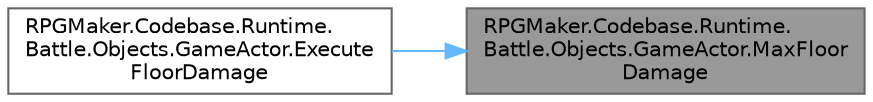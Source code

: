 digraph "RPGMaker.Codebase.Runtime.Battle.Objects.GameActor.MaxFloorDamage"
{
 // LATEX_PDF_SIZE
  bgcolor="transparent";
  edge [fontname=Helvetica,fontsize=10,labelfontname=Helvetica,labelfontsize=10];
  node [fontname=Helvetica,fontsize=10,shape=box,height=0.2,width=0.4];
  rankdir="RL";
  Node1 [id="Node000001",label="RPGMaker.Codebase.Runtime.\lBattle.Objects.GameActor.MaxFloor\lDamage",height=0.2,width=0.4,color="gray40", fillcolor="grey60", style="filled", fontcolor="black",tooltip="😁 床ダメージで戦闘不能になるか"];
  Node1 -> Node2 [id="edge1_Node000001_Node000002",dir="back",color="steelblue1",style="solid",tooltip=" "];
  Node2 [id="Node000002",label="RPGMaker.Codebase.Runtime.\lBattle.Objects.GameActor.Execute\lFloorDamage",height=0.2,width=0.4,color="grey40", fillcolor="white", style="filled",URL="$db/dfc/class_r_p_g_maker_1_1_codebase_1_1_runtime_1_1_battle_1_1_objects_1_1_game_actor.html#af3246efa267ab6b0b78832124513c14a",tooltip="😁 床ダメージ"];
}
